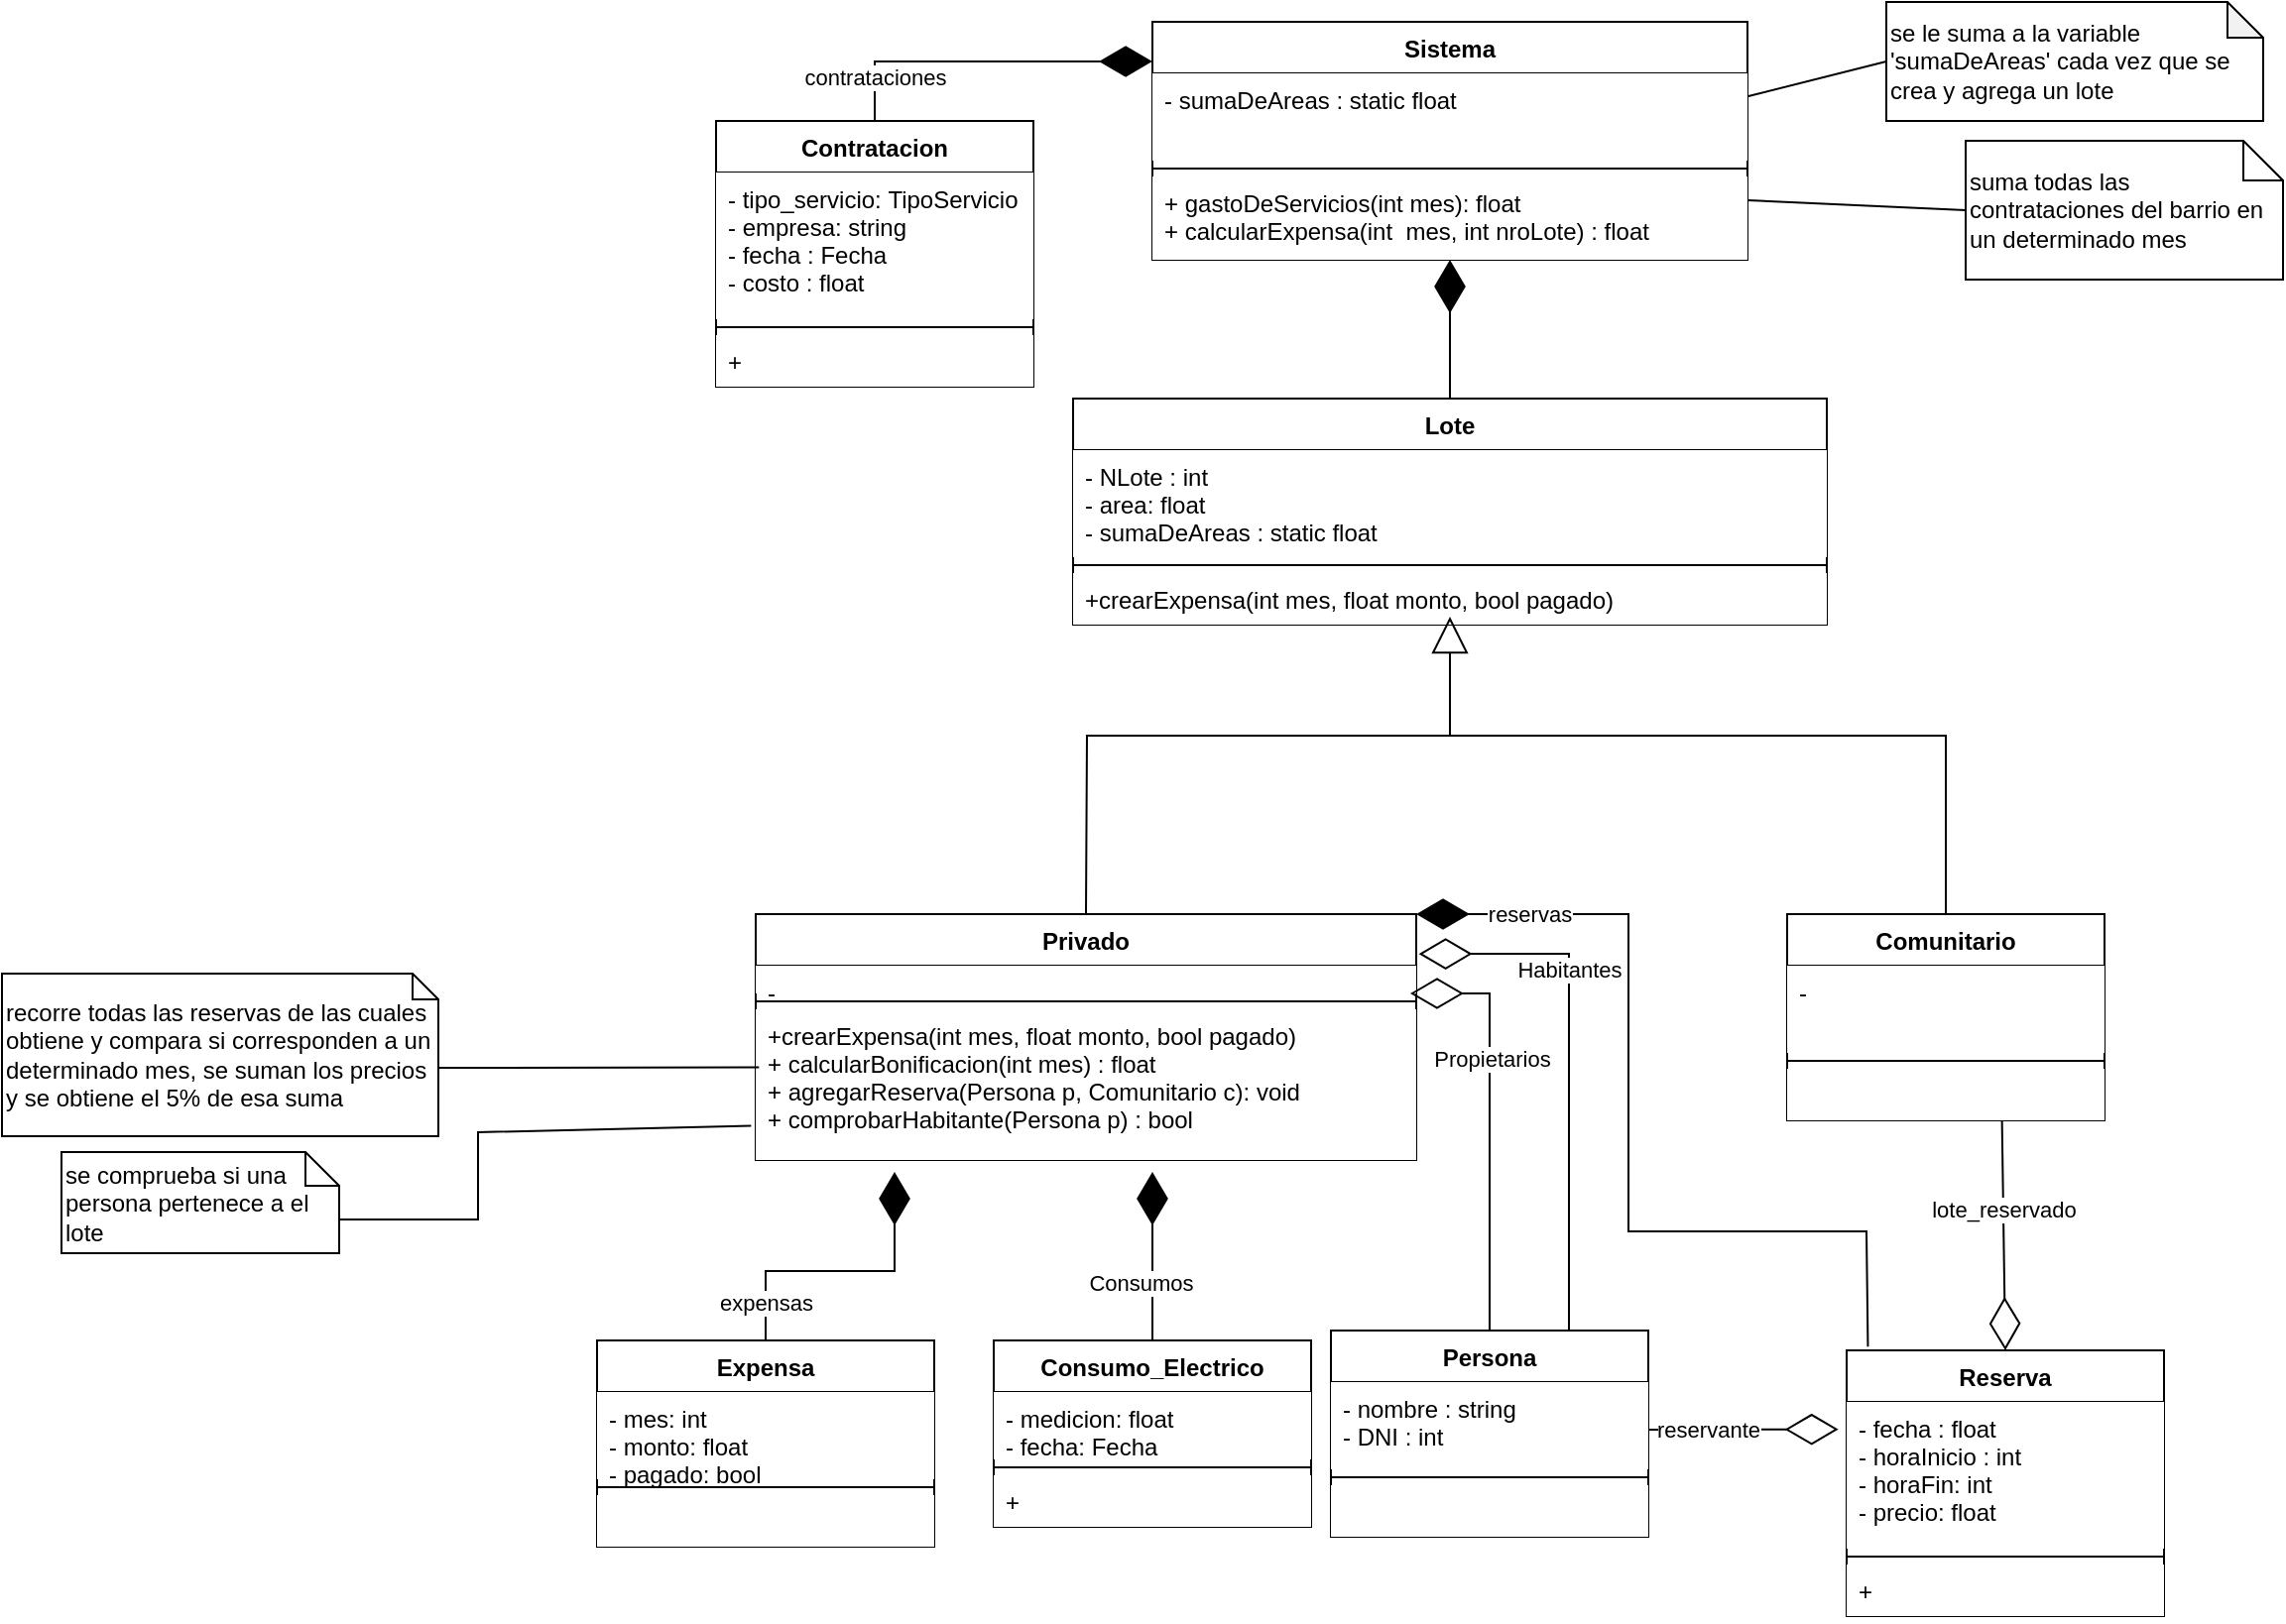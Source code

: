 <mxfile version="20.5.3" type="device"><diagram id="Mghg4daY8PKXxm-E9AAV" name="Página-1"><mxGraphModel dx="1734" dy="518" grid="1" gridSize="10" guides="1" tooltips="1" connect="1" arrows="1" fold="1" page="1" pageScale="1" pageWidth="827" pageHeight="1169" math="0" shadow="0"><root><mxCell id="0"/><mxCell id="1" parent="0"/><mxCell id="o68BLchZln3EO1sLJYte-1" value="Lote" style="swimlane;fontStyle=1;align=center;verticalAlign=top;childLayout=stackLayout;horizontal=1;startSize=26;horizontalStack=0;resizeParent=1;resizeParentMax=0;resizeLast=0;collapsible=1;marginBottom=0;" parent="1" vertex="1"><mxGeometry x="120" y="430" width="380" height="114" as="geometry"/></mxCell><mxCell id="o68BLchZln3EO1sLJYte-2" value="- NLote : int&#10;- area: float&#10;- sumaDeAreas : static float&#10;" style="text;strokeColor=none;fillColor=default;align=left;verticalAlign=top;spacingLeft=4;spacingRight=4;overflow=hidden;rotatable=0;points=[[0,0.5],[1,0.5]];portConstraint=eastwest;" parent="o68BLchZln3EO1sLJYte-1" vertex="1"><mxGeometry y="26" width="380" height="54" as="geometry"/></mxCell><mxCell id="o68BLchZln3EO1sLJYte-3" value="" style="line;strokeWidth=1;fillColor=none;align=left;verticalAlign=middle;spacingTop=-1;spacingLeft=3;spacingRight=3;rotatable=0;labelPosition=right;points=[];portConstraint=eastwest;strokeColor=inherit;" parent="o68BLchZln3EO1sLJYte-1" vertex="1"><mxGeometry y="80" width="380" height="8" as="geometry"/></mxCell><mxCell id="o68BLchZln3EO1sLJYte-4" value="+crearExpensa(int mes, float monto, bool pagado)" style="text;strokeColor=none;fillColor=default;align=left;verticalAlign=top;spacingLeft=4;spacingRight=4;overflow=hidden;rotatable=0;points=[[0,0.5],[1,0.5]];portConstraint=eastwest;" parent="o68BLchZln3EO1sLJYte-1" vertex="1"><mxGeometry y="88" width="380" height="26" as="geometry"/></mxCell><mxCell id="o68BLchZln3EO1sLJYte-5" value="Privado" style="swimlane;fontStyle=1;align=center;verticalAlign=top;childLayout=stackLayout;horizontal=1;startSize=26;horizontalStack=0;resizeParent=1;resizeParentMax=0;resizeLast=0;collapsible=1;marginBottom=0;" parent="1" vertex="1"><mxGeometry x="-40" y="690" width="333" height="124" as="geometry"/></mxCell><mxCell id="o68BLchZln3EO1sLJYte-6" value="-" style="text;strokeColor=none;fillColor=default;align=left;verticalAlign=top;spacingLeft=4;spacingRight=4;overflow=hidden;rotatable=0;points=[[0,0.5],[1,0.5]];portConstraint=eastwest;" parent="o68BLchZln3EO1sLJYte-5" vertex="1"><mxGeometry y="26" width="333" height="14" as="geometry"/></mxCell><mxCell id="o68BLchZln3EO1sLJYte-7" value="" style="line;strokeWidth=1;fillColor=none;align=left;verticalAlign=middle;spacingTop=-1;spacingLeft=3;spacingRight=3;rotatable=0;labelPosition=right;points=[];portConstraint=eastwest;strokeColor=inherit;" parent="o68BLchZln3EO1sLJYte-5" vertex="1"><mxGeometry y="40" width="333" height="8" as="geometry"/></mxCell><mxCell id="o68BLchZln3EO1sLJYte-8" value="+crearExpensa(int mes, float monto, bool pagado)&#10;+ calcularBonificacion(int mes) : float&#10;+ agregarReserva(Persona p, Comunitario c): void&#10;+ comprobarHabitante(Persona p) : bool" style="text;strokeColor=none;fillColor=default;align=left;verticalAlign=top;spacingLeft=4;spacingRight=4;overflow=hidden;rotatable=0;points=[[0,0.5],[1,0.5]];portConstraint=eastwest;" parent="o68BLchZln3EO1sLJYte-5" vertex="1"><mxGeometry y="48" width="333" height="76" as="geometry"/></mxCell><mxCell id="o68BLchZln3EO1sLJYte-9" value="Comunitario" style="swimlane;fontStyle=1;align=center;verticalAlign=top;childLayout=stackLayout;horizontal=1;startSize=26;horizontalStack=0;resizeParent=1;resizeParentMax=0;resizeLast=0;collapsible=1;marginBottom=0;" parent="1" vertex="1"><mxGeometry x="480" y="690" width="160" height="104" as="geometry"/></mxCell><mxCell id="o68BLchZln3EO1sLJYte-10" value="-" style="text;strokeColor=none;fillColor=default;align=left;verticalAlign=top;spacingLeft=4;spacingRight=4;overflow=hidden;rotatable=0;points=[[0,0.5],[1,0.5]];portConstraint=eastwest;" parent="o68BLchZln3EO1sLJYte-9" vertex="1"><mxGeometry y="26" width="160" height="44" as="geometry"/></mxCell><mxCell id="o68BLchZln3EO1sLJYte-11" value="" style="line;strokeWidth=1;fillColor=none;align=left;verticalAlign=middle;spacingTop=-1;spacingLeft=3;spacingRight=3;rotatable=0;labelPosition=right;points=[];portConstraint=eastwest;strokeColor=inherit;" parent="o68BLchZln3EO1sLJYte-9" vertex="1"><mxGeometry y="70" width="160" height="8" as="geometry"/></mxCell><mxCell id="o68BLchZln3EO1sLJYte-12" value="" style="text;strokeColor=none;fillColor=default;align=left;verticalAlign=top;spacingLeft=4;spacingRight=4;overflow=hidden;rotatable=0;points=[[0,0.5],[1,0.5]];portConstraint=eastwest;" parent="o68BLchZln3EO1sLJYte-9" vertex="1"><mxGeometry y="78" width="160" height="26" as="geometry"/></mxCell><mxCell id="o68BLchZln3EO1sLJYte-13" value="Persona" style="swimlane;fontStyle=1;align=center;verticalAlign=top;childLayout=stackLayout;horizontal=1;startSize=26;horizontalStack=0;resizeParent=1;resizeParentMax=0;resizeLast=0;collapsible=1;marginBottom=0;" parent="1" vertex="1"><mxGeometry x="250" y="900" width="160" height="104" as="geometry"/></mxCell><mxCell id="o68BLchZln3EO1sLJYte-14" value="- nombre : string&#10;- DNI : int" style="text;strokeColor=none;fillColor=default;align=left;verticalAlign=top;spacingLeft=4;spacingRight=4;overflow=hidden;rotatable=0;points=[[0,0.5],[1,0.5]];portConstraint=eastwest;" parent="o68BLchZln3EO1sLJYte-13" vertex="1"><mxGeometry y="26" width="160" height="44" as="geometry"/></mxCell><mxCell id="o68BLchZln3EO1sLJYte-15" value="" style="line;strokeWidth=1;fillColor=none;align=left;verticalAlign=middle;spacingTop=-1;spacingLeft=3;spacingRight=3;rotatable=0;labelPosition=right;points=[];portConstraint=eastwest;strokeColor=inherit;" parent="o68BLchZln3EO1sLJYte-13" vertex="1"><mxGeometry y="70" width="160" height="8" as="geometry"/></mxCell><mxCell id="o68BLchZln3EO1sLJYte-16" value="" style="text;strokeColor=none;fillColor=default;align=left;verticalAlign=top;spacingLeft=4;spacingRight=4;overflow=hidden;rotatable=0;points=[[0,0.5],[1,0.5]];portConstraint=eastwest;" parent="o68BLchZln3EO1sLJYte-13" vertex="1"><mxGeometry y="78" width="160" height="26" as="geometry"/></mxCell><mxCell id="o68BLchZln3EO1sLJYte-25" value="Contratacion" style="swimlane;fontStyle=1;align=center;verticalAlign=top;childLayout=stackLayout;horizontal=1;startSize=26;horizontalStack=0;resizeParent=1;resizeParentMax=0;resizeLast=0;collapsible=1;marginBottom=0;" parent="1" vertex="1"><mxGeometry x="-60" y="290" width="160" height="134" as="geometry"/></mxCell><mxCell id="o68BLchZln3EO1sLJYte-26" value="- tipo_servicio: TipoServicio&#10;- empresa: string&#10;- fecha : Fecha&#10;- costo : float" style="text;strokeColor=none;fillColor=default;align=left;verticalAlign=top;spacingLeft=4;spacingRight=4;overflow=hidden;rotatable=0;points=[[0,0.5],[1,0.5]];portConstraint=eastwest;" parent="o68BLchZln3EO1sLJYte-25" vertex="1"><mxGeometry y="26" width="160" height="74" as="geometry"/></mxCell><mxCell id="o68BLchZln3EO1sLJYte-27" value="" style="line;strokeWidth=1;fillColor=none;align=left;verticalAlign=middle;spacingTop=-1;spacingLeft=3;spacingRight=3;rotatable=0;labelPosition=right;points=[];portConstraint=eastwest;strokeColor=inherit;" parent="o68BLchZln3EO1sLJYte-25" vertex="1"><mxGeometry y="100" width="160" height="8" as="geometry"/></mxCell><mxCell id="o68BLchZln3EO1sLJYte-28" value="+ " style="text;strokeColor=none;fillColor=default;align=left;verticalAlign=top;spacingLeft=4;spacingRight=4;overflow=hidden;rotatable=0;points=[[0,0.5],[1,0.5]];portConstraint=eastwest;" parent="o68BLchZln3EO1sLJYte-25" vertex="1"><mxGeometry y="108" width="160" height="26" as="geometry"/></mxCell><mxCell id="o68BLchZln3EO1sLJYte-29" value="Consumo_Electrico" style="swimlane;fontStyle=1;align=center;verticalAlign=top;childLayout=stackLayout;horizontal=1;startSize=26;horizontalStack=0;resizeParent=1;resizeParentMax=0;resizeLast=0;collapsible=1;marginBottom=0;" parent="1" vertex="1"><mxGeometry x="80" y="905" width="160" height="94" as="geometry"/></mxCell><mxCell id="o68BLchZln3EO1sLJYte-30" value="- medicion: float&#10;- fecha: Fecha " style="text;strokeColor=none;fillColor=default;align=left;verticalAlign=top;spacingLeft=4;spacingRight=4;overflow=hidden;rotatable=0;points=[[0,0.5],[1,0.5]];portConstraint=eastwest;" parent="o68BLchZln3EO1sLJYte-29" vertex="1"><mxGeometry y="26" width="160" height="34" as="geometry"/></mxCell><mxCell id="o68BLchZln3EO1sLJYte-31" value="" style="line;strokeWidth=1;fillColor=none;align=left;verticalAlign=middle;spacingTop=-1;spacingLeft=3;spacingRight=3;rotatable=0;labelPosition=right;points=[];portConstraint=eastwest;strokeColor=inherit;" parent="o68BLchZln3EO1sLJYte-29" vertex="1"><mxGeometry y="60" width="160" height="8" as="geometry"/></mxCell><mxCell id="o68BLchZln3EO1sLJYte-32" value="+ " style="text;strokeColor=none;fillColor=default;align=left;verticalAlign=top;spacingLeft=4;spacingRight=4;overflow=hidden;rotatable=0;points=[[0,0.5],[1,0.5]];portConstraint=eastwest;" parent="o68BLchZln3EO1sLJYte-29" vertex="1"><mxGeometry y="68" width="160" height="26" as="geometry"/></mxCell><mxCell id="o68BLchZln3EO1sLJYte-33" value="Sistema" style="swimlane;fontStyle=1;align=center;verticalAlign=top;childLayout=stackLayout;horizontal=1;startSize=26;horizontalStack=0;resizeParent=1;resizeParentMax=0;resizeLast=0;collapsible=1;marginBottom=0;" parent="1" vertex="1"><mxGeometry x="160" y="240" width="300" height="120" as="geometry"/></mxCell><mxCell id="o68BLchZln3EO1sLJYte-34" value="- sumaDeAreas : static float" style="text;strokeColor=none;fillColor=default;align=left;verticalAlign=top;spacingLeft=4;spacingRight=4;overflow=hidden;rotatable=0;points=[[0,0.5],[1,0.5]];portConstraint=eastwest;" parent="o68BLchZln3EO1sLJYte-33" vertex="1"><mxGeometry y="26" width="300" height="44" as="geometry"/></mxCell><mxCell id="o68BLchZln3EO1sLJYte-35" value="" style="line;strokeWidth=1;fillColor=none;align=left;verticalAlign=middle;spacingTop=-1;spacingLeft=3;spacingRight=3;rotatable=0;labelPosition=right;points=[];portConstraint=eastwest;strokeColor=inherit;" parent="o68BLchZln3EO1sLJYte-33" vertex="1"><mxGeometry y="70" width="300" height="8" as="geometry"/></mxCell><mxCell id="o68BLchZln3EO1sLJYte-36" value="+ gastoDeServicios(int mes): float&#10;+ calcularExpensa(int  mes, int nroLote) : float&#10;" style="text;strokeColor=none;fillColor=default;align=left;verticalAlign=top;spacingLeft=4;spacingRight=4;overflow=hidden;rotatable=0;points=[[0,0.5],[1,0.5]];portConstraint=eastwest;" parent="o68BLchZln3EO1sLJYte-33" vertex="1"><mxGeometry y="78" width="300" height="42" as="geometry"/></mxCell><mxCell id="o68BLchZln3EO1sLJYte-39" value="Expensa" style="swimlane;fontStyle=1;align=center;verticalAlign=top;childLayout=stackLayout;horizontal=1;startSize=26;horizontalStack=0;resizeParent=1;resizeParentMax=0;resizeLast=0;collapsible=1;marginBottom=0;" parent="1" vertex="1"><mxGeometry x="-120" y="905" width="170" height="104" as="geometry"/></mxCell><mxCell id="o68BLchZln3EO1sLJYte-40" value="- mes: int&#10;- monto: float&#10;- pagado: bool" style="text;strokeColor=none;fillColor=default;align=left;verticalAlign=top;spacingLeft=4;spacingRight=4;overflow=hidden;rotatable=0;points=[[0,0.5],[1,0.5]];portConstraint=eastwest;" parent="o68BLchZln3EO1sLJYte-39" vertex="1"><mxGeometry y="26" width="170" height="44" as="geometry"/></mxCell><mxCell id="o68BLchZln3EO1sLJYte-41" value="" style="line;strokeWidth=1;fillColor=none;align=left;verticalAlign=middle;spacingTop=-1;spacingLeft=3;spacingRight=3;rotatable=0;labelPosition=right;points=[];portConstraint=eastwest;strokeColor=inherit;" parent="o68BLchZln3EO1sLJYte-39" vertex="1"><mxGeometry y="70" width="170" height="8" as="geometry"/></mxCell><mxCell id="o68BLchZln3EO1sLJYte-42" value="" style="text;strokeColor=none;fillColor=default;align=left;verticalAlign=top;spacingLeft=4;spacingRight=4;overflow=hidden;rotatable=0;points=[[0,0.5],[1,0.5]];portConstraint=eastwest;" parent="o68BLchZln3EO1sLJYte-39" vertex="1"><mxGeometry y="78" width="170" height="26" as="geometry"/></mxCell><mxCell id="o68BLchZln3EO1sLJYte-47" value="" style="endArrow=diamondThin;endFill=1;endSize=24;html=1;rounded=0;exitX=0.5;exitY=0;exitDx=0;exitDy=0;" parent="1" source="o68BLchZln3EO1sLJYte-39" edge="1"><mxGeometry width="160" relative="1" as="geometry"><mxPoint x="-70" y="840" as="sourcePoint"/><mxPoint x="30" y="820" as="targetPoint"/><Array as="points"><mxPoint x="-35" y="870"/><mxPoint x="30" y="870"/></Array></mxGeometry></mxCell><mxCell id="o68BLchZln3EO1sLJYte-50" value="" style="endArrow=diamondThin;endFill=1;endSize=24;html=1;rounded=0;exitX=0.5;exitY=0;exitDx=0;exitDy=0;" parent="1" source="o68BLchZln3EO1sLJYte-25" edge="1"><mxGeometry width="160" relative="1" as="geometry"><mxPoint x="80.0" y="850.004" as="sourcePoint"/><mxPoint x="160" y="260" as="targetPoint"/><Array as="points"><mxPoint x="20" y="260"/></Array></mxGeometry></mxCell><mxCell id="gN2GLMJcy45_AhwAAKwp-24" value="contrataciones" style="edgeLabel;html=1;align=center;verticalAlign=middle;resizable=0;points=[];" vertex="1" connectable="0" parent="o68BLchZln3EO1sLJYte-50"><mxGeometry x="-0.744" relative="1" as="geometry"><mxPoint as="offset"/></mxGeometry></mxCell><mxCell id="o68BLchZln3EO1sLJYte-51" value="" style="endArrow=diamondThin;endFill=1;endSize=24;html=1;rounded=0;exitX=0.5;exitY=0;exitDx=0;exitDy=0;" parent="1" source="o68BLchZln3EO1sLJYte-29" edge="1"><mxGeometry width="160" relative="1" as="geometry"><mxPoint x="240" y="730" as="sourcePoint"/><mxPoint x="160" y="820" as="targetPoint"/><Array as="points"><mxPoint x="160" y="880"/></Array></mxGeometry></mxCell><mxCell id="o68BLchZln3EO1sLJYte-62" value="" style="endArrow=block;endSize=16;endFill=0;html=1;rounded=0;exitX=0.5;exitY=0;exitDx=0;exitDy=0;" parent="1" source="o68BLchZln3EO1sLJYte-9" edge="1"><mxGeometry width="160" relative="1" as="geometry"><mxPoint x="510" y="630" as="sourcePoint"/><mxPoint x="310" y="540" as="targetPoint"/><Array as="points"><mxPoint x="560" y="600"/><mxPoint x="310" y="600"/></Array></mxGeometry></mxCell><mxCell id="o68BLchZln3EO1sLJYte-64" value="" style="endArrow=none;html=1;rounded=0;exitX=0.5;exitY=0;exitDx=0;exitDy=0;" parent="1" source="o68BLchZln3EO1sLJYte-5" edge="1"><mxGeometry width="50" height="50" relative="1" as="geometry"><mxPoint x="80" y="600" as="sourcePoint"/><mxPoint x="310" y="600" as="targetPoint"/><Array as="points"><mxPoint x="127" y="600"/></Array></mxGeometry></mxCell><mxCell id="o68BLchZln3EO1sLJYte-67" value="" style="endArrow=diamondThin;endFill=0;endSize=24;html=1;rounded=0;exitX=0.5;exitY=0;exitDx=0;exitDy=0;" parent="1" source="o68BLchZln3EO1sLJYte-13" edge="1"><mxGeometry width="160" relative="1" as="geometry"><mxPoint x="280" y="840" as="sourcePoint"/><mxPoint x="290" y="730" as="targetPoint"/><Array as="points"><mxPoint x="330" y="730"/></Array></mxGeometry></mxCell><mxCell id="o68BLchZln3EO1sLJYte-85" value="Propietarios" style="edgeLabel;html=1;align=center;verticalAlign=middle;resizable=0;points=[];" parent="o68BLchZln3EO1sLJYte-67" vertex="1" connectable="0"><mxGeometry x="0.309" y="-1" relative="1" as="geometry"><mxPoint as="offset"/></mxGeometry></mxCell><mxCell id="o68BLchZln3EO1sLJYte-69" value="Reserva" style="swimlane;fontStyle=1;align=center;verticalAlign=top;childLayout=stackLayout;horizontal=1;startSize=26;horizontalStack=0;resizeParent=1;resizeParentMax=0;resizeLast=0;collapsible=1;marginBottom=0;fillColor=default;" parent="1" vertex="1"><mxGeometry x="510" y="910" width="160" height="134" as="geometry"/></mxCell><mxCell id="o68BLchZln3EO1sLJYte-70" value="- fecha : float&#10;- horaInicio : int&#10;- horaFin: int &#10;- precio: float " style="text;strokeColor=none;fillColor=default;align=left;verticalAlign=top;spacingLeft=4;spacingRight=4;overflow=hidden;rotatable=0;points=[[0,0.5],[1,0.5]];portConstraint=eastwest;" parent="o68BLchZln3EO1sLJYte-69" vertex="1"><mxGeometry y="26" width="160" height="74" as="geometry"/></mxCell><mxCell id="o68BLchZln3EO1sLJYte-71" value="" style="line;strokeWidth=1;fillColor=none;align=left;verticalAlign=middle;spacingTop=-1;spacingLeft=3;spacingRight=3;rotatable=0;labelPosition=right;points=[];portConstraint=eastwest;strokeColor=inherit;" parent="o68BLchZln3EO1sLJYte-69" vertex="1"><mxGeometry y="100" width="160" height="8" as="geometry"/></mxCell><mxCell id="o68BLchZln3EO1sLJYte-72" value="+ " style="text;strokeColor=none;fillColor=default;align=left;verticalAlign=top;spacingLeft=4;spacingRight=4;overflow=hidden;rotatable=0;points=[[0,0.5],[1,0.5]];portConstraint=eastwest;" parent="o68BLchZln3EO1sLJYte-69" vertex="1"><mxGeometry y="108" width="160" height="26" as="geometry"/></mxCell><mxCell id="o68BLchZln3EO1sLJYte-74" value="" style="endArrow=diamondThin;endFill=0;endSize=24;html=1;rounded=0;exitX=0.677;exitY=1.011;exitDx=0;exitDy=0;exitPerimeter=0;entryX=0.5;entryY=0;entryDx=0;entryDy=0;" parent="1" source="o68BLchZln3EO1sLJYte-12" target="o68BLchZln3EO1sLJYte-69" edge="1"><mxGeometry width="160" relative="1" as="geometry"><mxPoint x="590" y="860" as="sourcePoint"/><mxPoint x="650" y="840" as="targetPoint"/></mxGeometry></mxCell><mxCell id="o68BLchZln3EO1sLJYte-73" value="" style="endArrow=diamondThin;endFill=0;endSize=24;html=1;rounded=0;entryX=-0.026;entryY=0.187;entryDx=0;entryDy=0;entryPerimeter=0;" parent="1" target="o68BLchZln3EO1sLJYte-70" edge="1"><mxGeometry width="160" relative="1" as="geometry"><mxPoint x="410" y="950" as="sourcePoint"/><mxPoint x="500" y="950" as="targetPoint"/><Array as="points"/></mxGeometry></mxCell><mxCell id="o68BLchZln3EO1sLJYte-82" value="" style="endArrow=diamondThin;endFill=0;endSize=24;html=1;rounded=0;exitX=0.75;exitY=0;exitDx=0;exitDy=0;entryX=1.004;entryY=0.162;entryDx=0;entryDy=0;entryPerimeter=0;" parent="1" source="o68BLchZln3EO1sLJYte-13" target="o68BLchZln3EO1sLJYte-5" edge="1"><mxGeometry width="160" relative="1" as="geometry"><mxPoint x="347" y="910" as="sourcePoint"/><mxPoint x="260" y="710" as="targetPoint"/><Array as="points"><mxPoint x="370" y="710"/></Array></mxGeometry></mxCell><mxCell id="o68BLchZln3EO1sLJYte-86" value="Habitantes" style="edgeLabel;html=1;align=center;verticalAlign=middle;resizable=0;points=[];" parent="o68BLchZln3EO1sLJYte-82" vertex="1" connectable="0"><mxGeometry x="0.375" relative="1" as="geometry"><mxPoint as="offset"/></mxGeometry></mxCell><mxCell id="o68BLchZln3EO1sLJYte-84" value="" style="endArrow=diamondThin;endFill=1;endSize=24;html=1;rounded=0;entryX=1;entryY=0;entryDx=0;entryDy=0;exitX=0.067;exitY=-0.014;exitDx=0;exitDy=0;exitPerimeter=0;" parent="1" source="o68BLchZln3EO1sLJYte-69" target="o68BLchZln3EO1sLJYte-5" edge="1"><mxGeometry width="160" relative="1" as="geometry"><mxPoint x="520" y="900" as="sourcePoint"/><mxPoint x="500" y="870" as="targetPoint"/><Array as="points"><mxPoint x="520" y="850"/><mxPoint x="400" y="850"/><mxPoint x="400" y="690"/></Array></mxGeometry></mxCell><mxCell id="jvN9_t4SDrwfO9zvQ4az-1" value="Consumos" style="edgeLabel;html=1;align=center;verticalAlign=middle;resizable=0;points=[];" parent="1" vertex="1" connectable="0"><mxGeometry x="149.999" y="886.003" as="geometry"><mxPoint x="4" y="-10" as="offset"/></mxGeometry></mxCell><mxCell id="jvN9_t4SDrwfO9zvQ4az-2" value="expensas" style="edgeLabel;html=1;align=center;verticalAlign=middle;resizable=0;points=[];" parent="1" vertex="1" connectable="0"><mxGeometry x="-35.001" y="886.003" as="geometry"/></mxCell><mxCell id="jvN9_t4SDrwfO9zvQ4az-4" value="reservas" style="edgeLabel;html=1;align=center;verticalAlign=middle;resizable=0;points=[];" parent="1" vertex="1" connectable="0"><mxGeometry x="349.999" y="690.003" as="geometry"/></mxCell><mxCell id="jvN9_t4SDrwfO9zvQ4az-5" value="lote_reservado" style="edgeLabel;html=1;align=center;verticalAlign=middle;resizable=0;points=[];" parent="1" vertex="1" connectable="0"><mxGeometry x="589.999" y="840.003" as="geometry"><mxPoint x="-1" y="-1" as="offset"/></mxGeometry></mxCell><mxCell id="jvN9_t4SDrwfO9zvQ4az-6" value="reservante" style="edgeLabel;html=1;align=center;verticalAlign=middle;resizable=0;points=[];" parent="1" vertex="1" connectable="0"><mxGeometry x="439.999" y="950.003" as="geometry"/></mxCell><mxCell id="jvN9_t4SDrwfO9zvQ4az-7" value="" style="endArrow=diamondThin;endFill=1;endSize=24;html=1;rounded=0;exitX=0.5;exitY=0;exitDx=0;exitDy=0;entryX=0.5;entryY=1;entryDx=0;entryDy=0;" parent="1" source="o68BLchZln3EO1sLJYte-1" edge="1" target="o68BLchZln3EO1sLJYte-33"><mxGeometry width="160" relative="1" as="geometry"><mxPoint x="200" y="350" as="sourcePoint"/><mxPoint x="310" y="350" as="targetPoint"/></mxGeometry></mxCell><mxCell id="gN2GLMJcy45_AhwAAKwp-25" value="suma todas las contrataciones del barrio en un determinado mes" style="shape=note;size=20;whiteSpace=wrap;html=1;fillColor=default;align=left;" vertex="1" parent="1"><mxGeometry x="570" y="300" width="160" height="70" as="geometry"/></mxCell><mxCell id="gN2GLMJcy45_AhwAAKwp-26" value="" style="endArrow=none;html=1;rounded=0;entryX=0;entryY=0.5;entryDx=0;entryDy=0;entryPerimeter=0;exitX=1;exitY=0.75;exitDx=0;exitDy=0;" edge="1" parent="1" source="o68BLchZln3EO1sLJYte-33" target="gN2GLMJcy45_AhwAAKwp-25"><mxGeometry width="50" height="50" relative="1" as="geometry"><mxPoint x="500" y="480" as="sourcePoint"/><mxPoint x="550" y="430" as="targetPoint"/></mxGeometry></mxCell><mxCell id="gN2GLMJcy45_AhwAAKwp-27" value="se le suma a la variable&amp;nbsp;&lt;br&gt;'sumaDeAreas' cada vez que se crea y agrega un lote&amp;nbsp;" style="shape=note;whiteSpace=wrap;html=1;backgroundOutline=1;darkOpacity=0.05;fillColor=default;align=left;size=18;" vertex="1" parent="1"><mxGeometry x="530" y="230" width="190" height="60" as="geometry"/></mxCell><mxCell id="gN2GLMJcy45_AhwAAKwp-28" value="" style="endArrow=none;html=1;rounded=0;exitX=0;exitY=0.5;exitDx=0;exitDy=0;exitPerimeter=0;entryX=1;entryY=0.265;entryDx=0;entryDy=0;entryPerimeter=0;" edge="1" parent="1" source="gN2GLMJcy45_AhwAAKwp-27" target="o68BLchZln3EO1sLJYte-34"><mxGeometry width="50" height="50" relative="1" as="geometry"><mxPoint x="400" y="150" as="sourcePoint"/><mxPoint x="410" y="280" as="targetPoint"/></mxGeometry></mxCell><mxCell id="gN2GLMJcy45_AhwAAKwp-29" value="recorre todas las reservas de las cuales obtiene y compara si corresponden a un determinado mes, se suman los precios y se obtiene el 5% de esa suma" style="shape=note;size=13;whiteSpace=wrap;html=1;fillColor=default;align=left;" vertex="1" parent="1"><mxGeometry x="-420" y="720" width="220" height="82" as="geometry"/></mxCell><mxCell id="gN2GLMJcy45_AhwAAKwp-32" value="" style="endArrow=none;html=1;rounded=0;entryX=0.005;entryY=0.385;entryDx=0;entryDy=0;entryPerimeter=0;exitX=0;exitY=0;exitDx=220;exitDy=47.5;exitPerimeter=0;" edge="1" parent="1" source="gN2GLMJcy45_AhwAAKwp-29" target="o68BLchZln3EO1sLJYte-8"><mxGeometry width="50" height="50" relative="1" as="geometry"><mxPoint x="-300" y="980" as="sourcePoint"/><mxPoint x="-250" y="930" as="targetPoint"/></mxGeometry></mxCell><mxCell id="gN2GLMJcy45_AhwAAKwp-33" value="" style="endArrow=none;html=1;rounded=0;entryX=-0.007;entryY=0.773;entryDx=0;entryDy=0;entryPerimeter=0;exitX=0;exitY=0;exitDx=140;exitDy=34;exitPerimeter=0;" edge="1" parent="1" source="gN2GLMJcy45_AhwAAKwp-34" target="o68BLchZln3EO1sLJYte-8"><mxGeometry width="50" height="50" relative="1" as="geometry"><mxPoint x="-400" y="930" as="sourcePoint"/><mxPoint x="-350" y="880" as="targetPoint"/><Array as="points"><mxPoint x="-180" y="844"/><mxPoint x="-180" y="800"/></Array></mxGeometry></mxCell><mxCell id="gN2GLMJcy45_AhwAAKwp-34" value="se comprueba si una persona pertenece a el lote" style="shape=note;size=17;whiteSpace=wrap;html=1;fillColor=default;align=left;" vertex="1" parent="1"><mxGeometry x="-390" y="810" width="140" height="51" as="geometry"/></mxCell></root></mxGraphModel></diagram></mxfile>